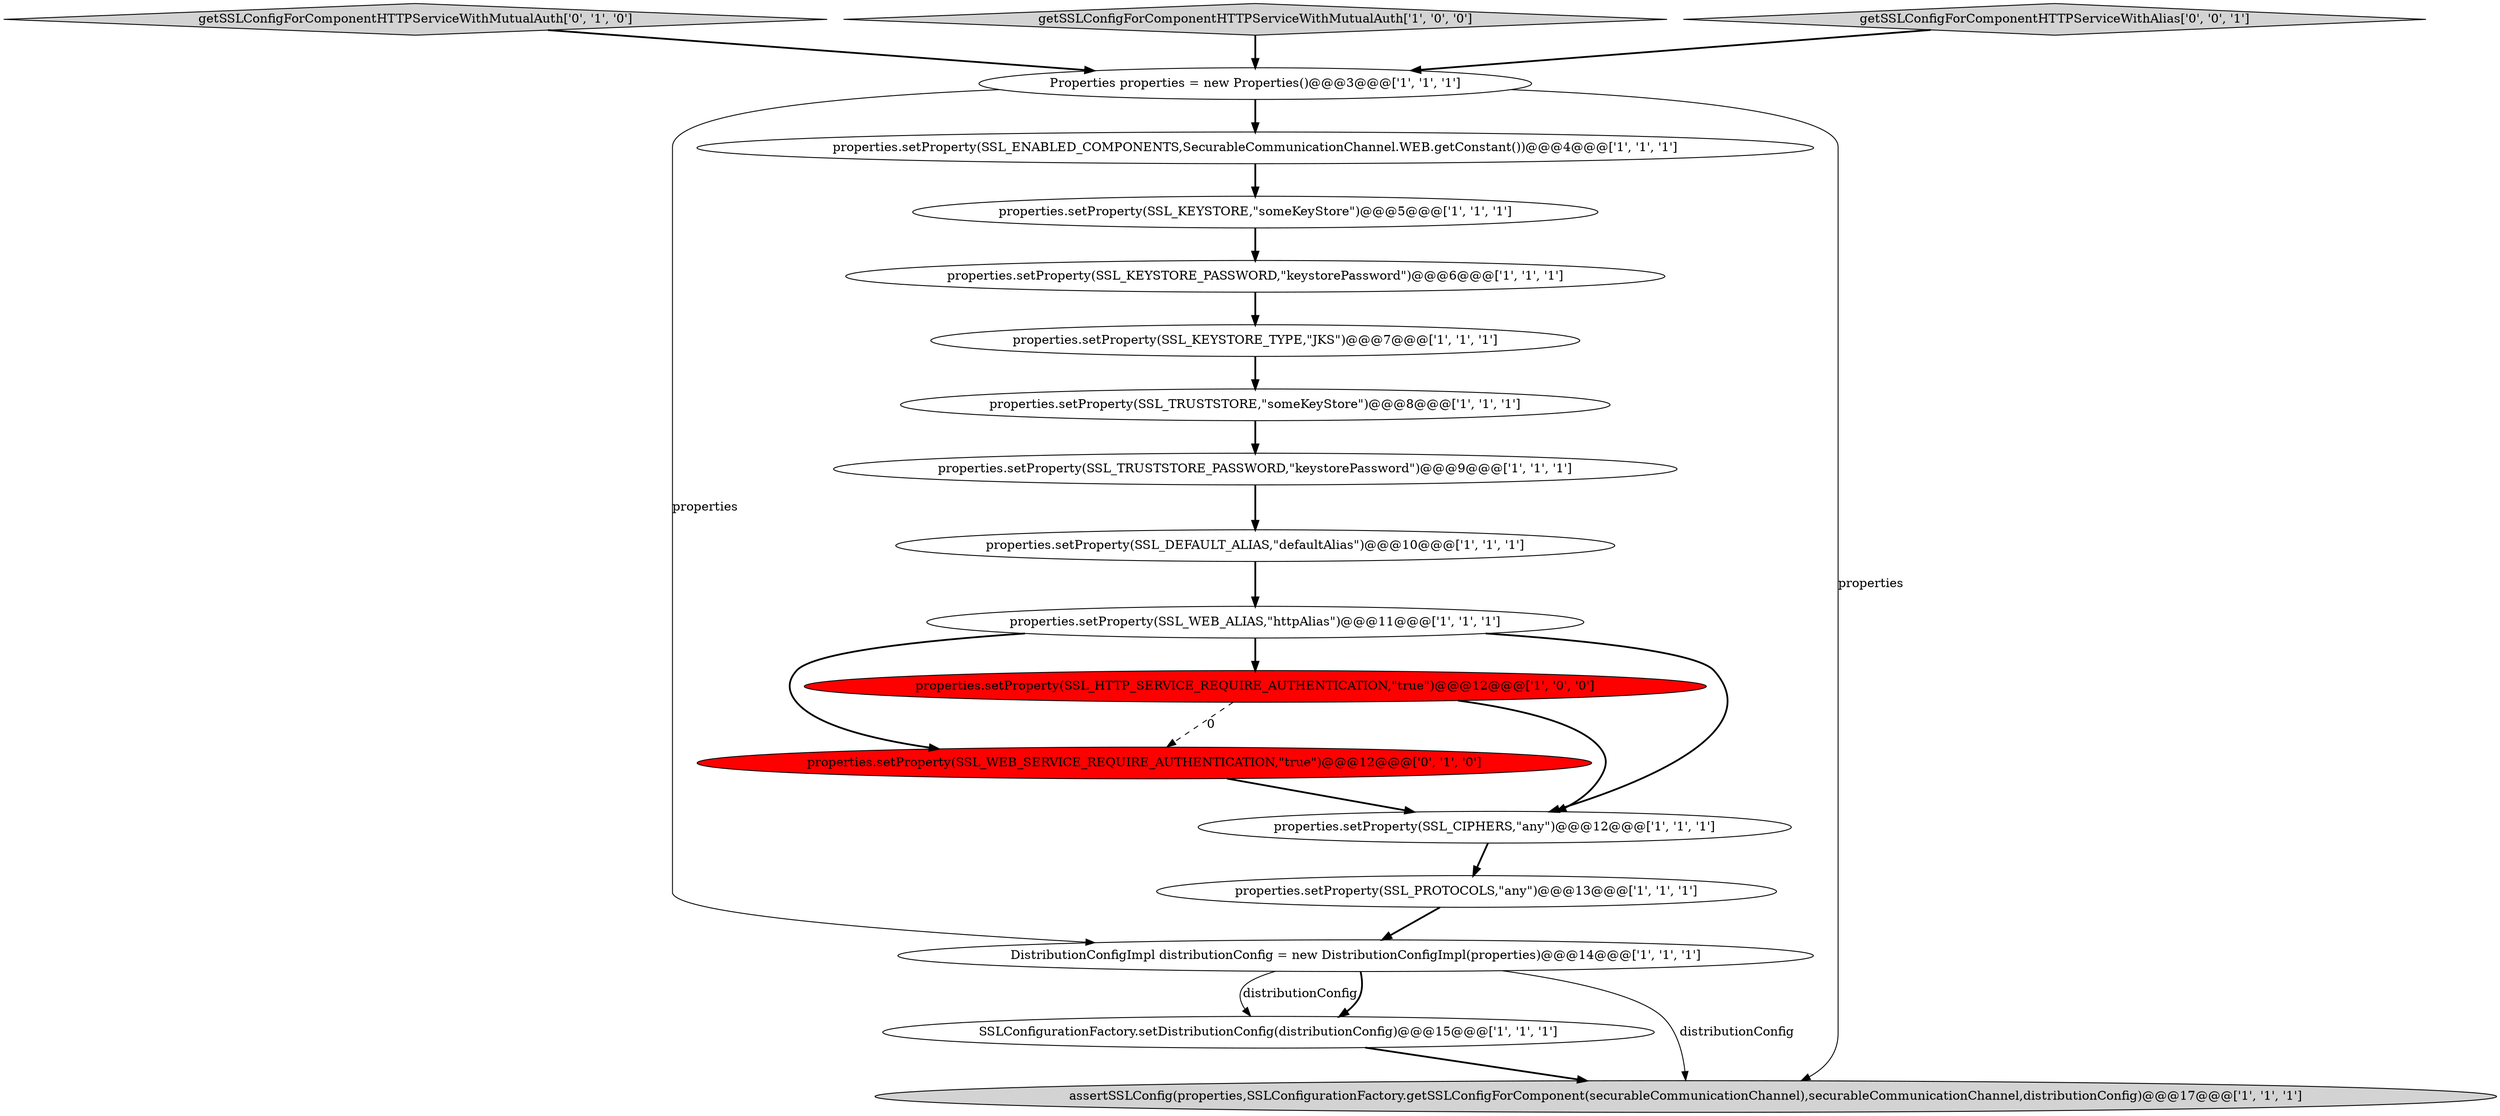 digraph {
16 [style = filled, label = "properties.setProperty(SSL_WEB_SERVICE_REQUIRE_AUTHENTICATION,\"true\")@@@12@@@['0', '1', '0']", fillcolor = red, shape = ellipse image = "AAA1AAABBB2BBB"];
10 [style = filled, label = "properties.setProperty(SSL_HTTP_SERVICE_REQUIRE_AUTHENTICATION,\"true\")@@@12@@@['1', '0', '0']", fillcolor = red, shape = ellipse image = "AAA1AAABBB1BBB"];
14 [style = filled, label = "properties.setProperty(SSL_WEB_ALIAS,\"httpAlias\")@@@11@@@['1', '1', '1']", fillcolor = white, shape = ellipse image = "AAA0AAABBB1BBB"];
17 [style = filled, label = "getSSLConfigForComponentHTTPServiceWithMutualAuth['0', '1', '0']", fillcolor = lightgray, shape = diamond image = "AAA0AAABBB2BBB"];
4 [style = filled, label = "properties.setProperty(SSL_KEYSTORE_TYPE,\"JKS\")@@@7@@@['1', '1', '1']", fillcolor = white, shape = ellipse image = "AAA0AAABBB1BBB"];
2 [style = filled, label = "getSSLConfigForComponentHTTPServiceWithMutualAuth['1', '0', '0']", fillcolor = lightgray, shape = diamond image = "AAA0AAABBB1BBB"];
1 [style = filled, label = "properties.setProperty(SSL_TRUSTSTORE,\"someKeyStore\")@@@8@@@['1', '1', '1']", fillcolor = white, shape = ellipse image = "AAA0AAABBB1BBB"];
8 [style = filled, label = "properties.setProperty(SSL_KEYSTORE_PASSWORD,\"keystorePassword\")@@@6@@@['1', '1', '1']", fillcolor = white, shape = ellipse image = "AAA0AAABBB1BBB"];
9 [style = filled, label = "properties.setProperty(SSL_DEFAULT_ALIAS,\"defaultAlias\")@@@10@@@['1', '1', '1']", fillcolor = white, shape = ellipse image = "AAA0AAABBB1BBB"];
18 [style = filled, label = "getSSLConfigForComponentHTTPServiceWithAlias['0', '0', '1']", fillcolor = lightgray, shape = diamond image = "AAA0AAABBB3BBB"];
15 [style = filled, label = "DistributionConfigImpl distributionConfig = new DistributionConfigImpl(properties)@@@14@@@['1', '1', '1']", fillcolor = white, shape = ellipse image = "AAA0AAABBB1BBB"];
6 [style = filled, label = "SSLConfigurationFactory.setDistributionConfig(distributionConfig)@@@15@@@['1', '1', '1']", fillcolor = white, shape = ellipse image = "AAA0AAABBB1BBB"];
3 [style = filled, label = "properties.setProperty(SSL_ENABLED_COMPONENTS,SecurableCommunicationChannel.WEB.getConstant())@@@4@@@['1', '1', '1']", fillcolor = white, shape = ellipse image = "AAA0AAABBB1BBB"];
0 [style = filled, label = "Properties properties = new Properties()@@@3@@@['1', '1', '1']", fillcolor = white, shape = ellipse image = "AAA0AAABBB1BBB"];
12 [style = filled, label = "properties.setProperty(SSL_PROTOCOLS,\"any\")@@@13@@@['1', '1', '1']", fillcolor = white, shape = ellipse image = "AAA0AAABBB1BBB"];
13 [style = filled, label = "properties.setProperty(SSL_CIPHERS,\"any\")@@@12@@@['1', '1', '1']", fillcolor = white, shape = ellipse image = "AAA0AAABBB1BBB"];
5 [style = filled, label = "properties.setProperty(SSL_KEYSTORE,\"someKeyStore\")@@@5@@@['1', '1', '1']", fillcolor = white, shape = ellipse image = "AAA0AAABBB1BBB"];
7 [style = filled, label = "properties.setProperty(SSL_TRUSTSTORE_PASSWORD,\"keystorePassword\")@@@9@@@['1', '1', '1']", fillcolor = white, shape = ellipse image = "AAA0AAABBB1BBB"];
11 [style = filled, label = "assertSSLConfig(properties,SSLConfigurationFactory.getSSLConfigForComponent(securableCommunicationChannel),securableCommunicationChannel,distributionConfig)@@@17@@@['1', '1', '1']", fillcolor = lightgray, shape = ellipse image = "AAA0AAABBB1BBB"];
0->3 [style = bold, label=""];
14->16 [style = bold, label=""];
5->8 [style = bold, label=""];
16->13 [style = bold, label=""];
0->11 [style = solid, label="properties"];
0->15 [style = solid, label="properties"];
12->15 [style = bold, label=""];
15->6 [style = solid, label="distributionConfig"];
14->10 [style = bold, label=""];
15->6 [style = bold, label=""];
1->7 [style = bold, label=""];
7->9 [style = bold, label=""];
3->5 [style = bold, label=""];
2->0 [style = bold, label=""];
13->12 [style = bold, label=""];
17->0 [style = bold, label=""];
10->13 [style = bold, label=""];
6->11 [style = bold, label=""];
9->14 [style = bold, label=""];
4->1 [style = bold, label=""];
10->16 [style = dashed, label="0"];
8->4 [style = bold, label=""];
14->13 [style = bold, label=""];
18->0 [style = bold, label=""];
15->11 [style = solid, label="distributionConfig"];
}
